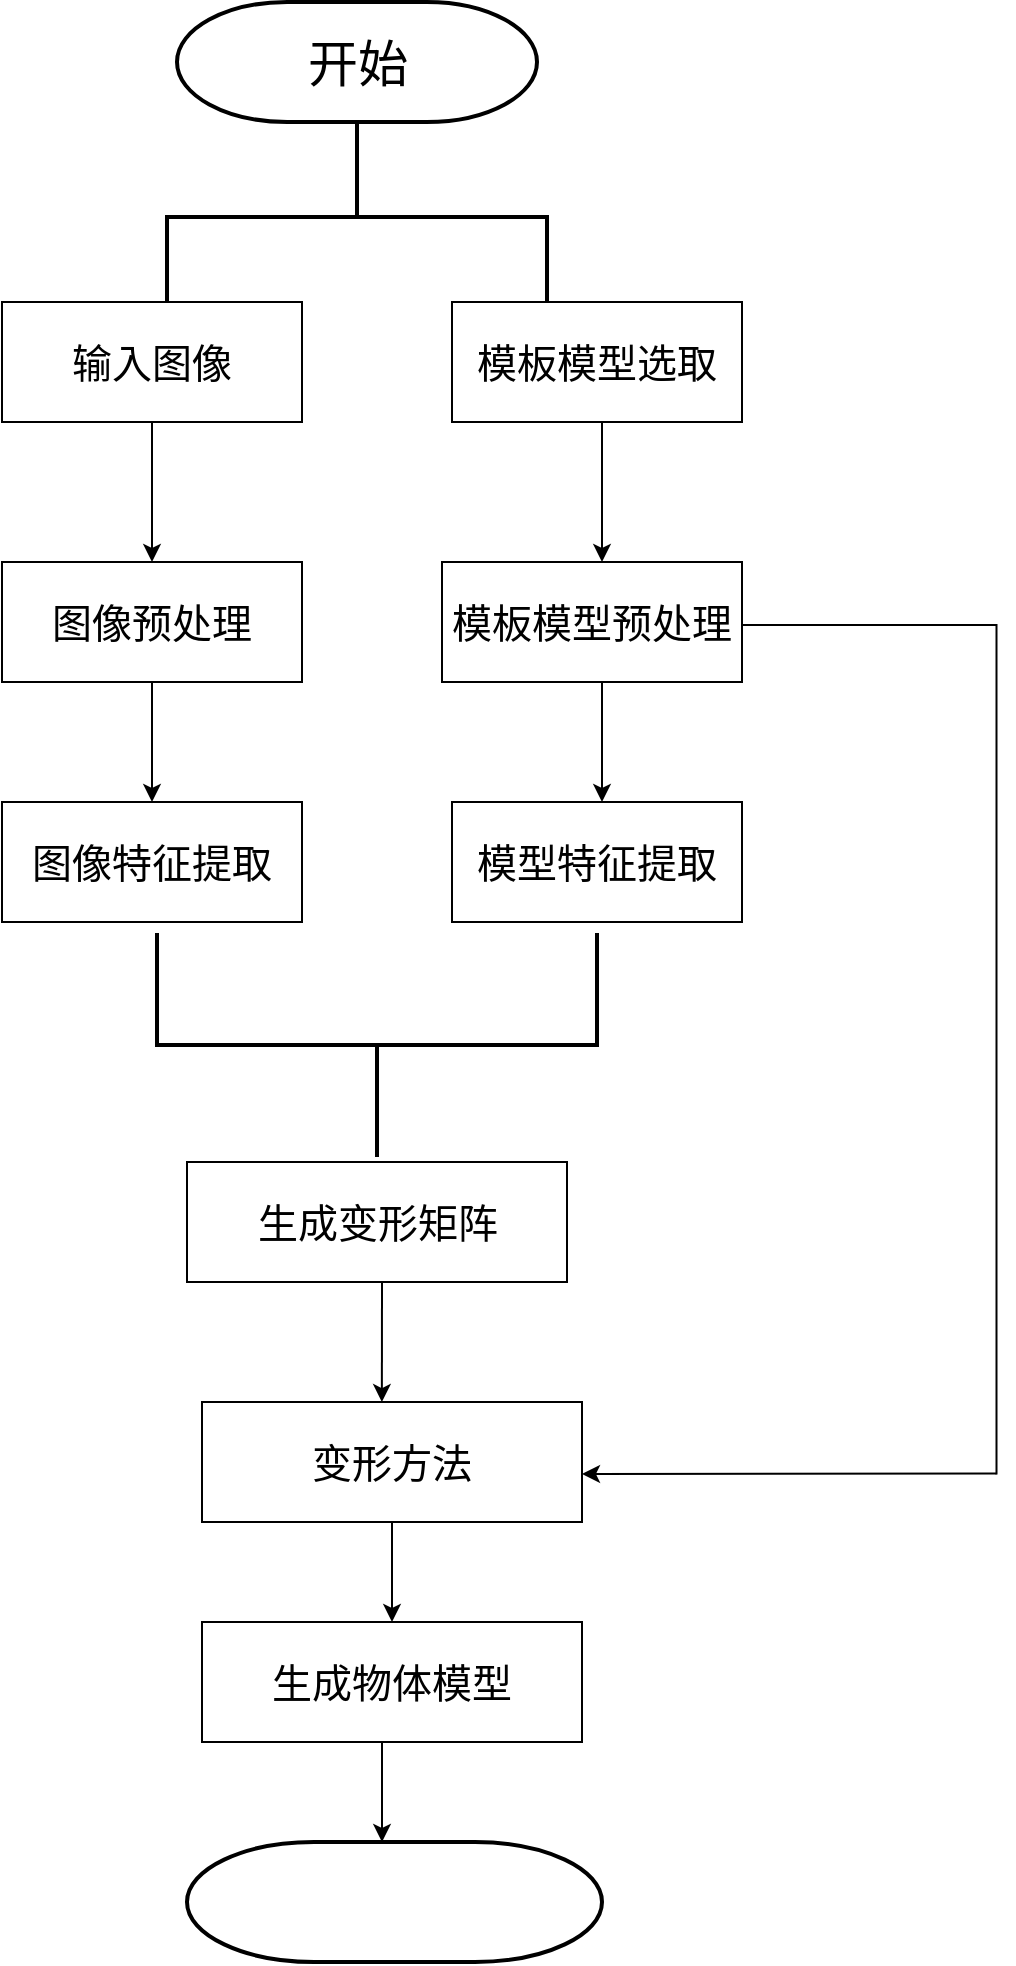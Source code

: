 <mxfile version="18.0.4" type="github"><diagram id="1wbYUL53LnVkL0GDkITx" name="Page-1"><mxGraphModel dx="822" dy="618" grid="1" gridSize="10" guides="1" tooltips="1" connect="1" arrows="0" fold="1" page="1" pageScale="1" pageWidth="827" pageHeight="1169" math="0" shadow="0"><root><mxCell id="0"/><mxCell id="1" parent="0"/><mxCell id="3poNSQeOzDR2skETEawQ-4" value="&lt;font style=&quot;font-size: 25px;&quot;&gt;开始&lt;/font&gt;" style="strokeWidth=2;html=1;shape=mxgraph.flowchart.terminator;whiteSpace=wrap;fontFamily=Helvetica;" vertex="1" parent="1"><mxGeometry x="347.5" y="140" width="180" height="60" as="geometry"/></mxCell><mxCell id="3poNSQeOzDR2skETEawQ-6" value="" style="strokeWidth=2;html=1;shape=mxgraph.flowchart.annotation_2;align=left;labelPosition=right;pointerEvents=1;rotation=90;" vertex="1" parent="1"><mxGeometry x="390" y="152.5" width="95" height="190" as="geometry"/></mxCell><mxCell id="3poNSQeOzDR2skETEawQ-8" value="输入图像" style="rounded=0;whiteSpace=wrap;html=1;fontSize=20;" vertex="1" parent="1"><mxGeometry x="260" y="290" width="150" height="60" as="geometry"/></mxCell><mxCell id="3poNSQeOzDR2skETEawQ-9" value="模板模型选取" style="rounded=0;whiteSpace=wrap;html=1;fontSize=20;" vertex="1" parent="1"><mxGeometry x="485" y="290" width="145" height="60" as="geometry"/></mxCell><mxCell id="3poNSQeOzDR2skETEawQ-11" value="" style="endArrow=classic;html=1;rounded=0;fontFamily=Helvetica;fontSize=20;exitX=0.5;exitY=1;exitDx=0;exitDy=0;" edge="1" parent="1" source="3poNSQeOzDR2skETEawQ-8"><mxGeometry width="50" height="50" relative="1" as="geometry"><mxPoint x="330" y="390" as="sourcePoint"/><mxPoint x="335" y="420" as="targetPoint"/></mxGeometry></mxCell><mxCell id="3poNSQeOzDR2skETEawQ-12" value="" style="endArrow=classic;html=1;rounded=0;fontFamily=Helvetica;fontSize=20;" edge="1" parent="1"><mxGeometry width="50" height="50" relative="1" as="geometry"><mxPoint x="560" y="350" as="sourcePoint"/><mxPoint x="560" y="420" as="targetPoint"/></mxGeometry></mxCell><mxCell id="3poNSQeOzDR2skETEawQ-13" value="图像预处理" style="rounded=0;whiteSpace=wrap;html=1;fontFamily=Helvetica;fontSize=20;" vertex="1" parent="1"><mxGeometry x="260" y="420" width="150" height="60" as="geometry"/></mxCell><mxCell id="3poNSQeOzDR2skETEawQ-14" value="模板模型预处理" style="rounded=0;whiteSpace=wrap;html=1;fontFamily=Helvetica;fontSize=20;" vertex="1" parent="1"><mxGeometry x="480" y="420" width="150" height="60" as="geometry"/></mxCell><mxCell id="3poNSQeOzDR2skETEawQ-15" value="" style="endArrow=classic;html=1;rounded=0;fontFamily=Helvetica;fontSize=20;exitX=0.5;exitY=1;exitDx=0;exitDy=0;" edge="1" parent="1" source="3poNSQeOzDR2skETEawQ-13"><mxGeometry width="50" height="50" relative="1" as="geometry"><mxPoint x="390" y="430" as="sourcePoint"/><mxPoint x="335" y="540" as="targetPoint"/></mxGeometry></mxCell><mxCell id="3poNSQeOzDR2skETEawQ-16" value="" style="endArrow=classic;html=1;rounded=0;fontFamily=Helvetica;fontSize=20;" edge="1" parent="1"><mxGeometry width="50" height="50" relative="1" as="geometry"><mxPoint x="560" y="480" as="sourcePoint"/><mxPoint x="560" y="540" as="targetPoint"/></mxGeometry></mxCell><mxCell id="3poNSQeOzDR2skETEawQ-17" value="模型特征提取" style="rounded=0;whiteSpace=wrap;html=1;fontFamily=Helvetica;fontSize=20;" vertex="1" parent="1"><mxGeometry x="485" y="540" width="145" height="60" as="geometry"/></mxCell><mxCell id="3poNSQeOzDR2skETEawQ-18" value="图像特征提取" style="rounded=0;whiteSpace=wrap;html=1;fontFamily=Helvetica;fontSize=20;" vertex="1" parent="1"><mxGeometry x="260" y="540" width="150" height="60" as="geometry"/></mxCell><mxCell id="3poNSQeOzDR2skETEawQ-21" value="" style="strokeWidth=2;html=1;shape=mxgraph.flowchart.annotation_2;align=left;labelPosition=right;pointerEvents=1;fontFamily=Helvetica;fontSize=20;rotation=-90;" vertex="1" parent="1"><mxGeometry x="391.5" y="551.5" width="112" height="220" as="geometry"/></mxCell><mxCell id="3poNSQeOzDR2skETEawQ-23" value="生成变形矩阵" style="rounded=0;whiteSpace=wrap;html=1;fontFamily=Helvetica;fontSize=20;" vertex="1" parent="1"><mxGeometry x="352.5" y="720" width="190" height="60" as="geometry"/></mxCell><mxCell id="3poNSQeOzDR2skETEawQ-24" value="" style="endArrow=classic;html=1;rounded=0;fontFamily=Helvetica;fontSize=20;entryX=0.526;entryY=0.167;entryDx=0;entryDy=0;entryPerimeter=0;" edge="1" parent="1"><mxGeometry width="50" height="50" relative="1" as="geometry"><mxPoint x="450" y="780" as="sourcePoint"/><mxPoint x="449.94" y="840.02" as="targetPoint"/></mxGeometry></mxCell><mxCell id="3poNSQeOzDR2skETEawQ-30" value="变形方法" style="rounded=0;whiteSpace=wrap;html=1;fontFamily=Helvetica;fontSize=20;" vertex="1" parent="1"><mxGeometry x="360" y="840" width="190" height="60" as="geometry"/></mxCell><mxCell id="3poNSQeOzDR2skETEawQ-32" value="生成物体模型" style="rounded=0;whiteSpace=wrap;html=1;fontFamily=Helvetica;fontSize=20;" vertex="1" parent="1"><mxGeometry x="360" y="950" width="190" height="60" as="geometry"/></mxCell><mxCell id="3poNSQeOzDR2skETEawQ-33" value="" style="strokeWidth=2;html=1;shape=mxgraph.flowchart.terminator;whiteSpace=wrap;fontFamily=Helvetica;fontSize=20;" vertex="1" parent="1"><mxGeometry x="352.5" y="1060" width="207.5" height="60" as="geometry"/></mxCell><mxCell id="3poNSQeOzDR2skETEawQ-34" value="" style="endArrow=classic;html=1;rounded=0;fontFamily=Helvetica;fontSize=20;exitX=0.48;exitY=-0.108;exitDx=0;exitDy=0;exitPerimeter=0;" edge="1" parent="1" source="3poNSQeOzDR2skETEawQ-33"><mxGeometry width="50" height="50" relative="1" as="geometry"><mxPoint x="390" y="1010" as="sourcePoint"/><mxPoint x="452" y="1054" as="targetPoint"/></mxGeometry></mxCell><mxCell id="3poNSQeOzDR2skETEawQ-35" value="" style="endArrow=classic;html=1;rounded=0;fontFamily=Helvetica;fontSize=20;entryX=0.5;entryY=0;entryDx=0;entryDy=0;exitX=0.5;exitY=1;exitDx=0;exitDy=0;" edge="1" parent="1" source="3poNSQeOzDR2skETEawQ-30" target="3poNSQeOzDR2skETEawQ-32"><mxGeometry width="50" height="50" relative="1" as="geometry"><mxPoint x="390" y="1010" as="sourcePoint"/><mxPoint x="440" y="960" as="targetPoint"/></mxGeometry></mxCell><mxCell id="3poNSQeOzDR2skETEawQ-36" value="" style="endArrow=classic;html=1;rounded=0;fontFamily=Helvetica;fontSize=20;" edge="1" parent="1"><mxGeometry width="50" height="50" relative="1" as="geometry"><mxPoint x="450" y="1010" as="sourcePoint"/><mxPoint x="450" y="1060" as="targetPoint"/></mxGeometry></mxCell><mxCell id="3poNSQeOzDR2skETEawQ-37" value="" style="shape=partialRectangle;whiteSpace=wrap;html=1;bottom=0;right=0;fillColor=none;fontFamily=Helvetica;fontSize=20;rotation=90;" vertex="1" parent="1"><mxGeometry x="481.5" y="600" width="424.25" height="127.25" as="geometry"/></mxCell><mxCell id="3poNSQeOzDR2skETEawQ-38" value="" style="endArrow=classic;html=1;rounded=0;fontFamily=Helvetica;fontSize=20;exitX=1;exitY=0;exitDx=0;exitDy=0;" edge="1" parent="1" source="3poNSQeOzDR2skETEawQ-37"><mxGeometry width="50" height="50" relative="1" as="geometry"><mxPoint x="620" y="890" as="sourcePoint"/><mxPoint x="550" y="876" as="targetPoint"/></mxGeometry></mxCell></root></mxGraphModel></diagram></mxfile>